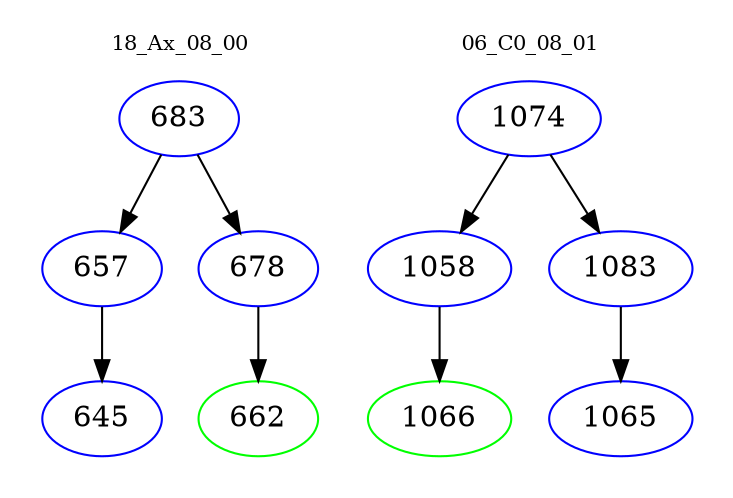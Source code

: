 digraph{
subgraph cluster_0 {
color = white
label = "18_Ax_08_00";
fontsize=10;
T0_683 [label="683", color="blue"]
T0_683 -> T0_657 [color="black"]
T0_657 [label="657", color="blue"]
T0_657 -> T0_645 [color="black"]
T0_645 [label="645", color="blue"]
T0_683 -> T0_678 [color="black"]
T0_678 [label="678", color="blue"]
T0_678 -> T0_662 [color="black"]
T0_662 [label="662", color="green"]
}
subgraph cluster_1 {
color = white
label = "06_C0_08_01";
fontsize=10;
T1_1074 [label="1074", color="blue"]
T1_1074 -> T1_1058 [color="black"]
T1_1058 [label="1058", color="blue"]
T1_1058 -> T1_1066 [color="black"]
T1_1066 [label="1066", color="green"]
T1_1074 -> T1_1083 [color="black"]
T1_1083 [label="1083", color="blue"]
T1_1083 -> T1_1065 [color="black"]
T1_1065 [label="1065", color="blue"]
}
}
